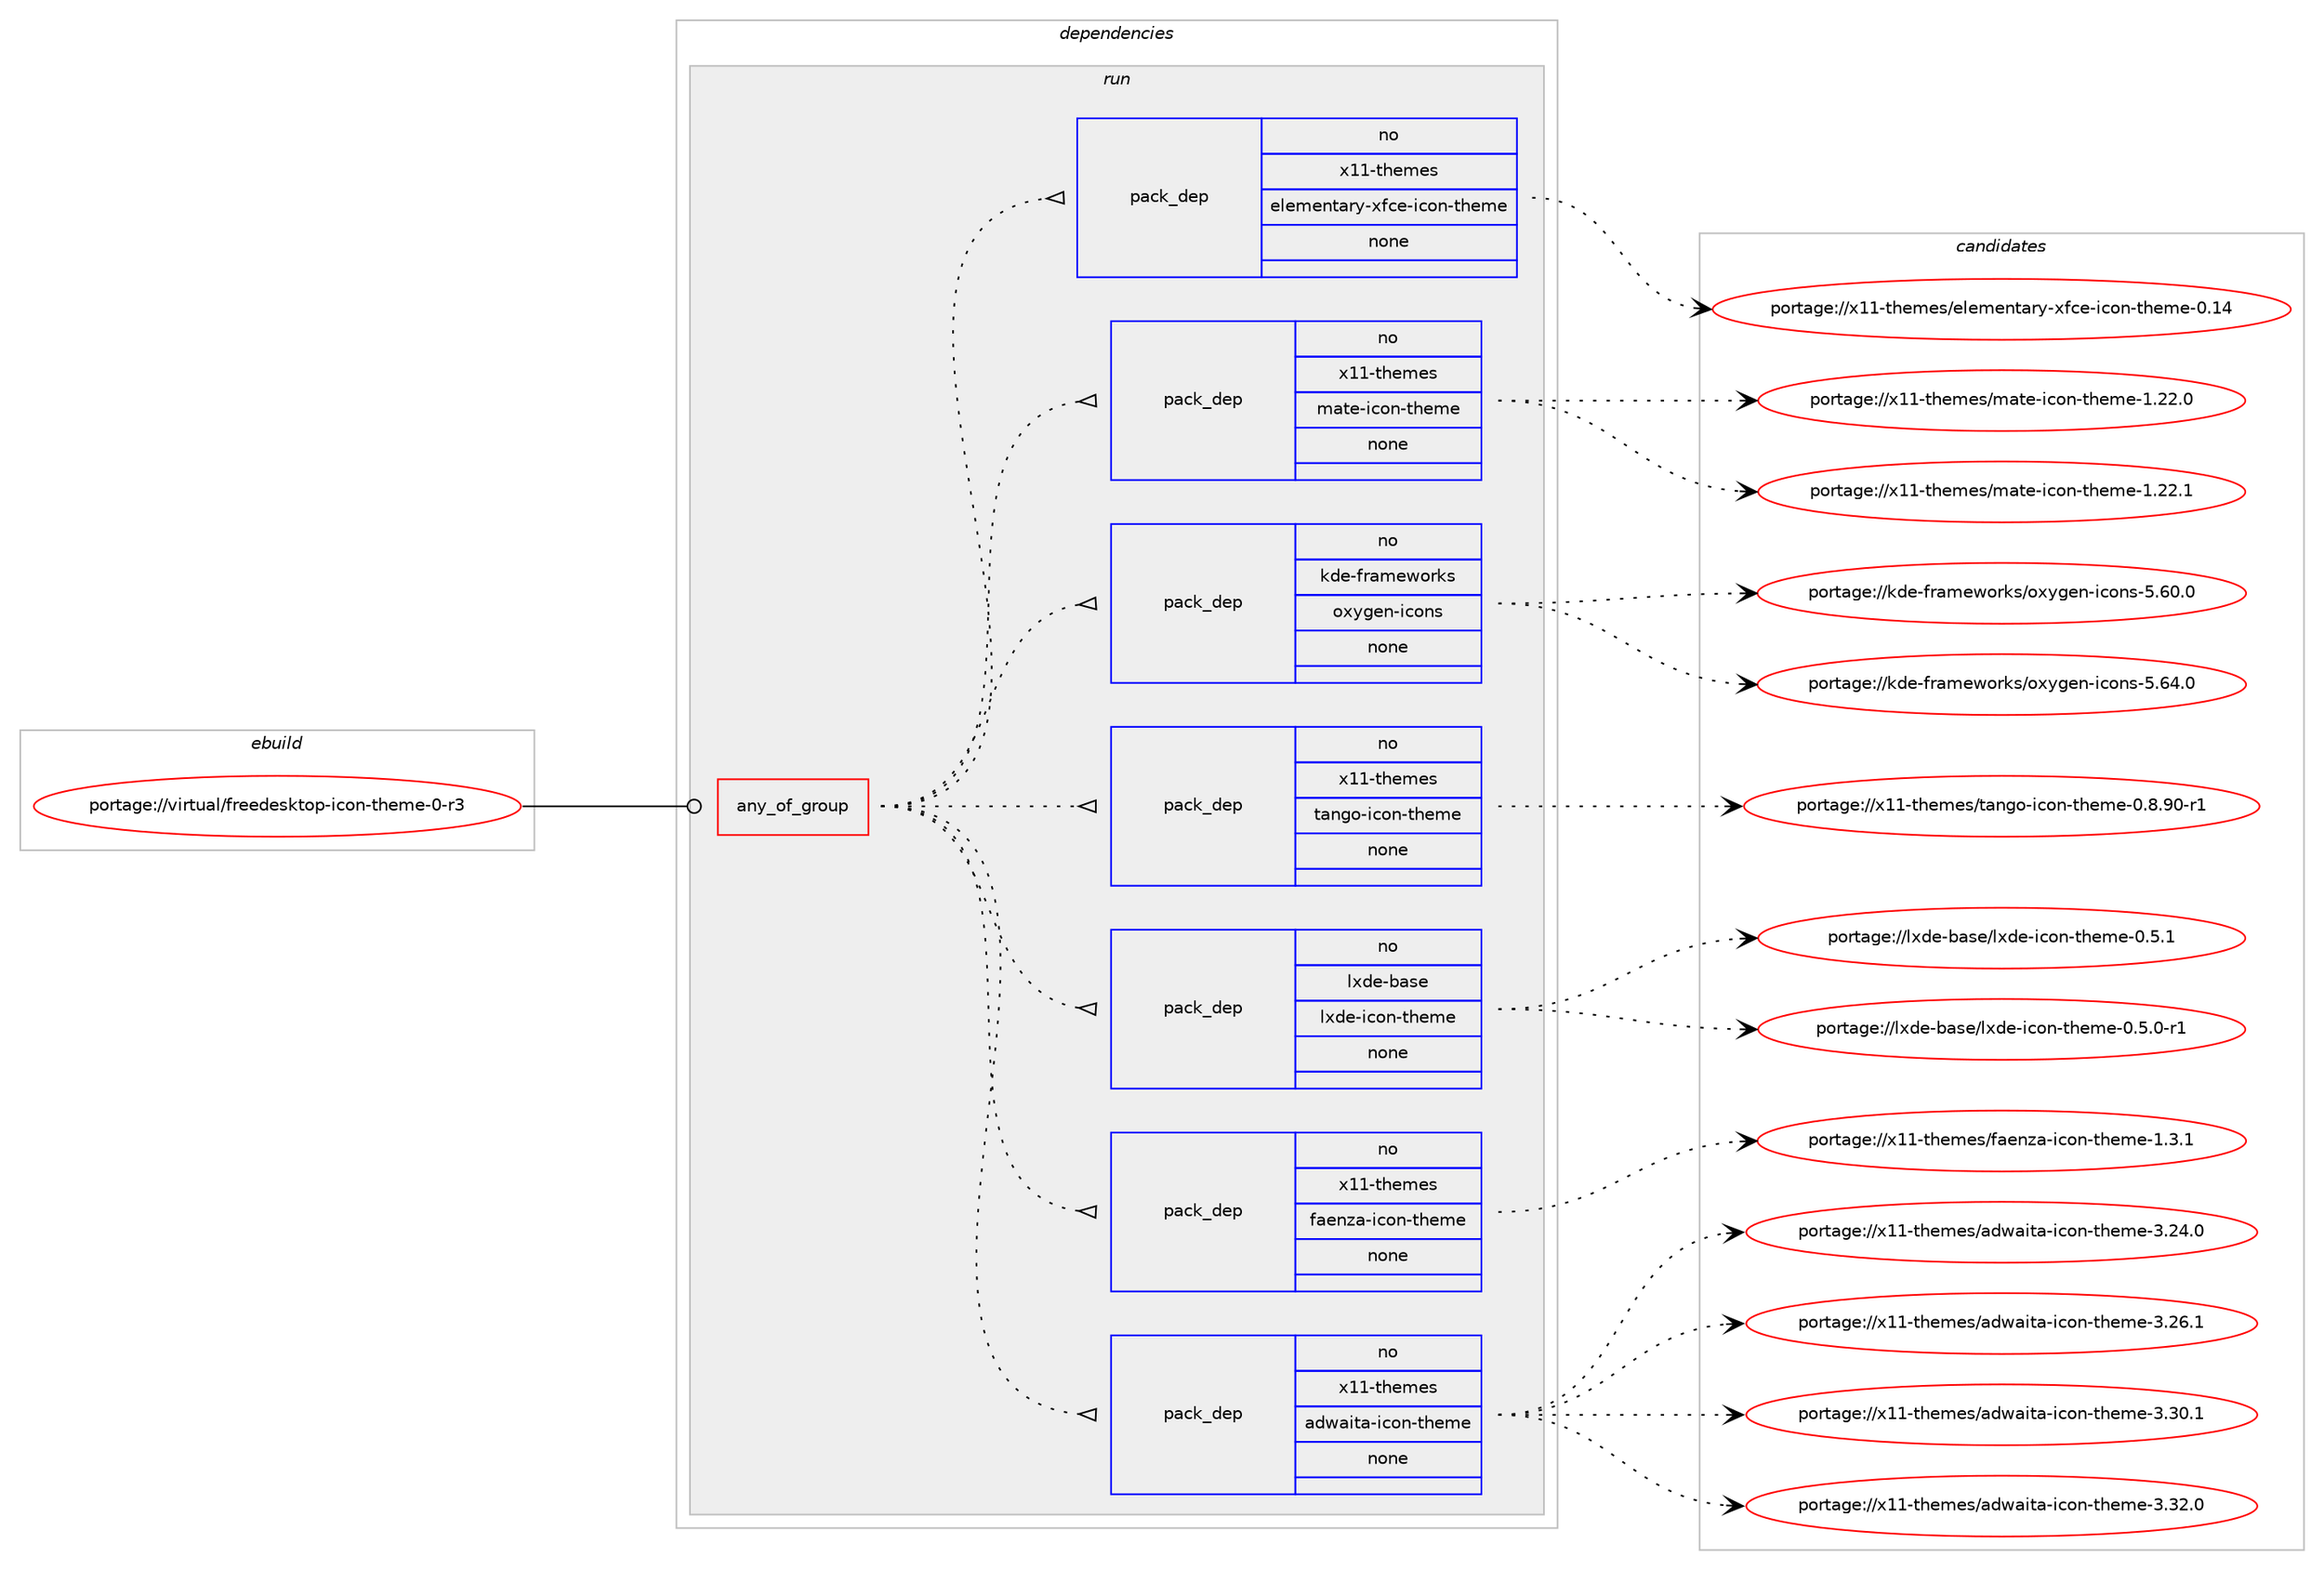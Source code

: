 digraph prolog {

# *************
# Graph options
# *************

newrank=true;
concentrate=true;
compound=true;
graph [rankdir=LR,fontname=Helvetica,fontsize=10,ranksep=1.5];#, ranksep=2.5, nodesep=0.2];
edge  [arrowhead=vee];
node  [fontname=Helvetica,fontsize=10];

# **********
# The ebuild
# **********

subgraph cluster_leftcol {
color=gray;
rank=same;
label=<<i>ebuild</i>>;
id [label="portage://virtual/freedesktop-icon-theme-0-r3", color=red, width=4, href="../virtual/freedesktop-icon-theme-0-r3.svg"];
}

# ****************
# The dependencies
# ****************

subgraph cluster_midcol {
color=gray;
label=<<i>dependencies</i>>;
subgraph cluster_compile {
fillcolor="#eeeeee";
style=filled;
label=<<i>compile</i>>;
}
subgraph cluster_compileandrun {
fillcolor="#eeeeee";
style=filled;
label=<<i>compile and run</i>>;
}
subgraph cluster_run {
fillcolor="#eeeeee";
style=filled;
label=<<i>run</i>>;
subgraph any7100 {
dependency433760 [label=<<TABLE BORDER="0" CELLBORDER="1" CELLSPACING="0" CELLPADDING="4"><TR><TD CELLPADDING="10">any_of_group</TD></TR></TABLE>>, shape=none, color=red];subgraph pack321459 {
dependency433761 [label=<<TABLE BORDER="0" CELLBORDER="1" CELLSPACING="0" CELLPADDING="4" WIDTH="220"><TR><TD ROWSPAN="6" CELLPADDING="30">pack_dep</TD></TR><TR><TD WIDTH="110">no</TD></TR><TR><TD>x11-themes</TD></TR><TR><TD>adwaita-icon-theme</TD></TR><TR><TD>none</TD></TR><TR><TD></TD></TR></TABLE>>, shape=none, color=blue];
}
dependency433760:e -> dependency433761:w [weight=20,style="dotted",arrowhead="oinv"];
subgraph pack321460 {
dependency433762 [label=<<TABLE BORDER="0" CELLBORDER="1" CELLSPACING="0" CELLPADDING="4" WIDTH="220"><TR><TD ROWSPAN="6" CELLPADDING="30">pack_dep</TD></TR><TR><TD WIDTH="110">no</TD></TR><TR><TD>x11-themes</TD></TR><TR><TD>faenza-icon-theme</TD></TR><TR><TD>none</TD></TR><TR><TD></TD></TR></TABLE>>, shape=none, color=blue];
}
dependency433760:e -> dependency433762:w [weight=20,style="dotted",arrowhead="oinv"];
subgraph pack321461 {
dependency433763 [label=<<TABLE BORDER="0" CELLBORDER="1" CELLSPACING="0" CELLPADDING="4" WIDTH="220"><TR><TD ROWSPAN="6" CELLPADDING="30">pack_dep</TD></TR><TR><TD WIDTH="110">no</TD></TR><TR><TD>lxde-base</TD></TR><TR><TD>lxde-icon-theme</TD></TR><TR><TD>none</TD></TR><TR><TD></TD></TR></TABLE>>, shape=none, color=blue];
}
dependency433760:e -> dependency433763:w [weight=20,style="dotted",arrowhead="oinv"];
subgraph pack321462 {
dependency433764 [label=<<TABLE BORDER="0" CELLBORDER="1" CELLSPACING="0" CELLPADDING="4" WIDTH="220"><TR><TD ROWSPAN="6" CELLPADDING="30">pack_dep</TD></TR><TR><TD WIDTH="110">no</TD></TR><TR><TD>x11-themes</TD></TR><TR><TD>tango-icon-theme</TD></TR><TR><TD>none</TD></TR><TR><TD></TD></TR></TABLE>>, shape=none, color=blue];
}
dependency433760:e -> dependency433764:w [weight=20,style="dotted",arrowhead="oinv"];
subgraph pack321463 {
dependency433765 [label=<<TABLE BORDER="0" CELLBORDER="1" CELLSPACING="0" CELLPADDING="4" WIDTH="220"><TR><TD ROWSPAN="6" CELLPADDING="30">pack_dep</TD></TR><TR><TD WIDTH="110">no</TD></TR><TR><TD>kde-frameworks</TD></TR><TR><TD>oxygen-icons</TD></TR><TR><TD>none</TD></TR><TR><TD></TD></TR></TABLE>>, shape=none, color=blue];
}
dependency433760:e -> dependency433765:w [weight=20,style="dotted",arrowhead="oinv"];
subgraph pack321464 {
dependency433766 [label=<<TABLE BORDER="0" CELLBORDER="1" CELLSPACING="0" CELLPADDING="4" WIDTH="220"><TR><TD ROWSPAN="6" CELLPADDING="30">pack_dep</TD></TR><TR><TD WIDTH="110">no</TD></TR><TR><TD>x11-themes</TD></TR><TR><TD>mate-icon-theme</TD></TR><TR><TD>none</TD></TR><TR><TD></TD></TR></TABLE>>, shape=none, color=blue];
}
dependency433760:e -> dependency433766:w [weight=20,style="dotted",arrowhead="oinv"];
subgraph pack321465 {
dependency433767 [label=<<TABLE BORDER="0" CELLBORDER="1" CELLSPACING="0" CELLPADDING="4" WIDTH="220"><TR><TD ROWSPAN="6" CELLPADDING="30">pack_dep</TD></TR><TR><TD WIDTH="110">no</TD></TR><TR><TD>x11-themes</TD></TR><TR><TD>elementary-xfce-icon-theme</TD></TR><TR><TD>none</TD></TR><TR><TD></TD></TR></TABLE>>, shape=none, color=blue];
}
dependency433760:e -> dependency433767:w [weight=20,style="dotted",arrowhead="oinv"];
}
id:e -> dependency433760:w [weight=20,style="solid",arrowhead="odot"];
}
}

# **************
# The candidates
# **************

subgraph cluster_choices {
rank=same;
color=gray;
label=<<i>candidates</i>>;

subgraph choice321459 {
color=black;
nodesep=1;
choiceportage1204949451161041011091011154797100119971051169745105991111104511610410110910145514650524648 [label="portage://x11-themes/adwaita-icon-theme-3.24.0", color=red, width=4,href="../x11-themes/adwaita-icon-theme-3.24.0.svg"];
choiceportage1204949451161041011091011154797100119971051169745105991111104511610410110910145514650544649 [label="portage://x11-themes/adwaita-icon-theme-3.26.1", color=red, width=4,href="../x11-themes/adwaita-icon-theme-3.26.1.svg"];
choiceportage1204949451161041011091011154797100119971051169745105991111104511610410110910145514651484649 [label="portage://x11-themes/adwaita-icon-theme-3.30.1", color=red, width=4,href="../x11-themes/adwaita-icon-theme-3.30.1.svg"];
choiceportage1204949451161041011091011154797100119971051169745105991111104511610410110910145514651504648 [label="portage://x11-themes/adwaita-icon-theme-3.32.0", color=red, width=4,href="../x11-themes/adwaita-icon-theme-3.32.0.svg"];
dependency433761:e -> choiceportage1204949451161041011091011154797100119971051169745105991111104511610410110910145514650524648:w [style=dotted,weight="100"];
dependency433761:e -> choiceportage1204949451161041011091011154797100119971051169745105991111104511610410110910145514650544649:w [style=dotted,weight="100"];
dependency433761:e -> choiceportage1204949451161041011091011154797100119971051169745105991111104511610410110910145514651484649:w [style=dotted,weight="100"];
dependency433761:e -> choiceportage1204949451161041011091011154797100119971051169745105991111104511610410110910145514651504648:w [style=dotted,weight="100"];
}
subgraph choice321460 {
color=black;
nodesep=1;
choiceportage120494945116104101109101115471029710111012297451059911111045116104101109101454946514649 [label="portage://x11-themes/faenza-icon-theme-1.3.1", color=red, width=4,href="../x11-themes/faenza-icon-theme-1.3.1.svg"];
dependency433762:e -> choiceportage120494945116104101109101115471029710111012297451059911111045116104101109101454946514649:w [style=dotted,weight="100"];
}
subgraph choice321461 {
color=black;
nodesep=1;
choiceportage108120100101459897115101471081201001014510599111110451161041011091014548465346484511449 [label="portage://lxde-base/lxde-icon-theme-0.5.0-r1", color=red, width=4,href="../lxde-base/lxde-icon-theme-0.5.0-r1.svg"];
choiceportage10812010010145989711510147108120100101451059911111045116104101109101454846534649 [label="portage://lxde-base/lxde-icon-theme-0.5.1", color=red, width=4,href="../lxde-base/lxde-icon-theme-0.5.1.svg"];
dependency433763:e -> choiceportage108120100101459897115101471081201001014510599111110451161041011091014548465346484511449:w [style=dotted,weight="100"];
dependency433763:e -> choiceportage10812010010145989711510147108120100101451059911111045116104101109101454846534649:w [style=dotted,weight="100"];
}
subgraph choice321462 {
color=black;
nodesep=1;
choiceportage1204949451161041011091011154711697110103111451059911111045116104101109101454846564657484511449 [label="portage://x11-themes/tango-icon-theme-0.8.90-r1", color=red, width=4,href="../x11-themes/tango-icon-theme-0.8.90-r1.svg"];
dependency433764:e -> choiceportage1204949451161041011091011154711697110103111451059911111045116104101109101454846564657484511449:w [style=dotted,weight="100"];
}
subgraph choice321463 {
color=black;
nodesep=1;
choiceportage107100101451021149710910111911111410711547111120121103101110451059911111011545534654484648 [label="portage://kde-frameworks/oxygen-icons-5.60.0", color=red, width=4,href="../kde-frameworks/oxygen-icons-5.60.0.svg"];
choiceportage107100101451021149710910111911111410711547111120121103101110451059911111011545534654524648 [label="portage://kde-frameworks/oxygen-icons-5.64.0", color=red, width=4,href="../kde-frameworks/oxygen-icons-5.64.0.svg"];
dependency433765:e -> choiceportage107100101451021149710910111911111410711547111120121103101110451059911111011545534654484648:w [style=dotted,weight="100"];
dependency433765:e -> choiceportage107100101451021149710910111911111410711547111120121103101110451059911111011545534654524648:w [style=dotted,weight="100"];
}
subgraph choice321464 {
color=black;
nodesep=1;
choiceportage120494945116104101109101115471099711610145105991111104511610410110910145494650504648 [label="portage://x11-themes/mate-icon-theme-1.22.0", color=red, width=4,href="../x11-themes/mate-icon-theme-1.22.0.svg"];
choiceportage120494945116104101109101115471099711610145105991111104511610410110910145494650504649 [label="portage://x11-themes/mate-icon-theme-1.22.1", color=red, width=4,href="../x11-themes/mate-icon-theme-1.22.1.svg"];
dependency433766:e -> choiceportage120494945116104101109101115471099711610145105991111104511610410110910145494650504648:w [style=dotted,weight="100"];
dependency433766:e -> choiceportage120494945116104101109101115471099711610145105991111104511610410110910145494650504649:w [style=dotted,weight="100"];
}
subgraph choice321465 {
color=black;
nodesep=1;
choiceportage120494945116104101109101115471011081011091011101169711412145120102991014510599111110451161041011091014548464952 [label="portage://x11-themes/elementary-xfce-icon-theme-0.14", color=red, width=4,href="../x11-themes/elementary-xfce-icon-theme-0.14.svg"];
dependency433767:e -> choiceportage120494945116104101109101115471011081011091011101169711412145120102991014510599111110451161041011091014548464952:w [style=dotted,weight="100"];
}
}

}
